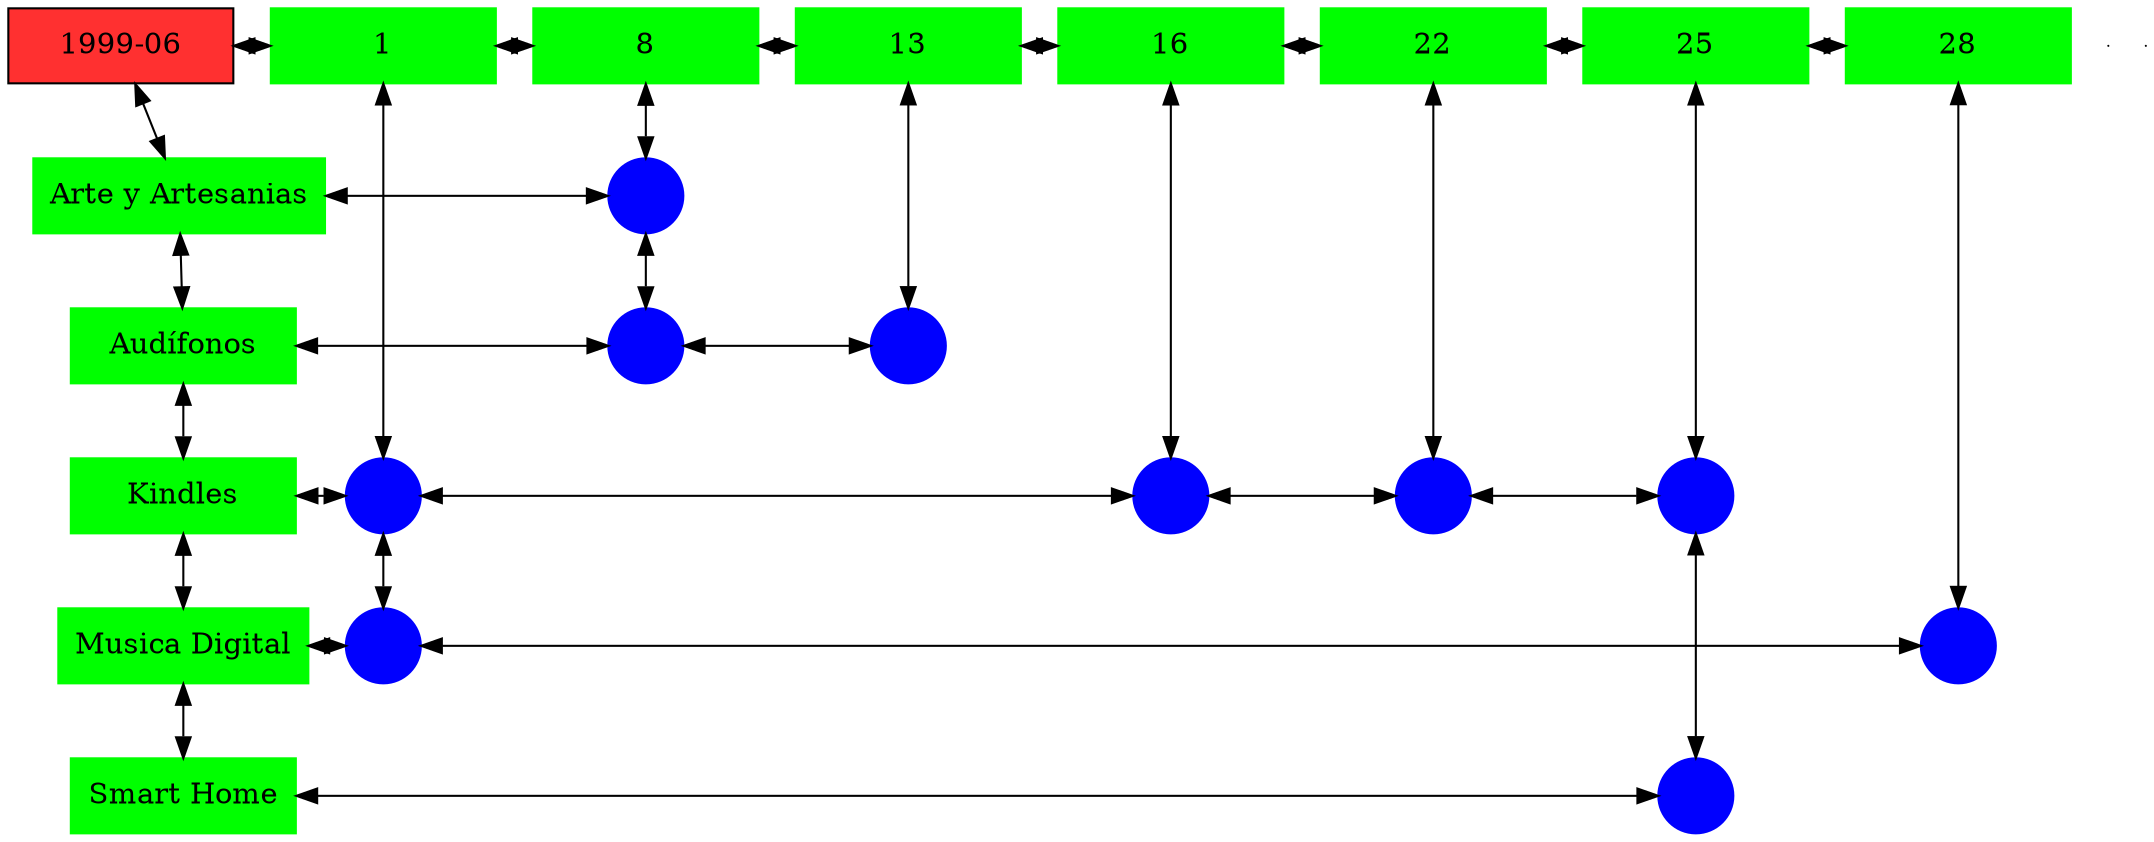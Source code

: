 digraph G{
node[shape="box"];
nodeMt[ label = "1999-06", width = 1.5, style = filled, fillcolor = firebrick1, group = 1 ];
e0[ shape = point, width = 0 ];
e1[ shape = point, width = 0 ];
node0xc001e88190[label="1",color=green,style =filled,width = 1.5 group=1];
nodeMt->node0xc001e88190[dir="both"];
{rank=same;nodeMt;node0xc001e88190;}
node0xc002021040[label="8",color=green,style =filled,width = 1.5 group=8];
node0xc001e88190->node0xc002021040[dir="both"];
{rank=same;node0xc001e88190;node0xc002021040;}
node0xc0020bfb30[label="13",color=green,style =filled,width = 1.5 group=13];
node0xc002021040->node0xc0020bfb30[dir="both"];
{rank=same;node0xc002021040;node0xc0020bfb30;}
node0xc001ea60f0[label="16",color=green,style =filled,width = 1.5 group=16];
node0xc0020bfb30->node0xc001ea60f0[dir="both"];
{rank=same;node0xc0020bfb30;node0xc001ea60f0;}
node0xc0022bd900[label="22",color=green,style =filled,width = 1.5 group=22];
node0xc001ea60f0->node0xc0022bd900[dir="both"];
{rank=same;node0xc001ea60f0;node0xc0022bd900;}
node0xc00200fea0[label="25",color=green,style =filled,width = 1.5 group=25];
node0xc0022bd900->node0xc00200fea0[dir="both"];
{rank=same;node0xc0022bd900;node0xc00200fea0;}
node0xc001ff3e00[label="28",color=green,style =filled,width = 1.5 group=28];
node0xc00200fea0->node0xc001ff3e00[dir="both"];
{rank=same;node0xc00200fea0;node0xc001ff3e00;}
node0xc002063130[label="Arte y Artesanias",color=green,style =filled width = 1.5 group=1];
node0xc002064480[label="",color=blue,style =filled, width = 0.5 group=8 shape=circle];
node0xc002063130->node0xc002064480[dir="both"];
{rank=same;node0xc002063130;node0xc002064480;}
node0xc002020ff0[label="Audífonos",color=green,style =filled width = 1.5 group=1];
node0xc002026b00[label="",color=blue,style =filled, width = 0.5 group=8 shape=circle];
node0xc002020ff0->node0xc002026b00[dir="both"];
{rank=same;node0xc002020ff0;node0xc002026b00;}
node0xc0020bda80[label="",color=blue,style =filled, width = 0.5 group=13 shape=circle];
node0xc002026b00->node0xc0020bda80[dir="both"];
{rank=same;node0xc0020bda80;node0xc002026b00;}
node0xc001e88140[label="Kindles",color=green,style =filled width = 1.5 group=1];
node0xc001e75d00[label="",color=blue,style =filled, width = 0.5 group=1 shape=circle];
node0xc001e88140->node0xc001e75d00[dir="both"];
{rank=same;node0xc001e88140;node0xc001e75d00;}
node0xc001ea4180[label="",color=blue,style =filled, width = 0.5 group=16 shape=circle];
node0xc001e75d00->node0xc001ea4180[dir="both"];
{rank=same;node0xc001ea4180;node0xc001e75d00;}
node0xc0022c6880[label="",color=blue,style =filled, width = 0.5 group=22 shape=circle];
node0xc001ea4180->node0xc0022c6880[dir="both"];
{rank=same;node0xc0022c6880;node0xc001ea4180;}
node0xc00200dd00[label="",color=blue,style =filled, width = 0.5 group=25 shape=circle];
node0xc0022c6880->node0xc00200dd00[dir="both"];
{rank=same;node0xc00200dd00;node0xc0022c6880;}
node0xc001ff3db0[label="Musica Digital",color=green,style =filled width = 1.5 group=1];
node0xc002271480[label="",color=blue,style =filled, width = 0.5 group=1 shape=circle];
node0xc001ff3db0->node0xc002271480[dir="both"];
{rank=same;node0xc001ff3db0;node0xc002271480;}
node0xc001ff8e00[label="",color=blue,style =filled, width = 0.5 group=28 shape=circle];
node0xc002271480->node0xc001ff8e00[dir="both"];
{rank=same;node0xc001ff8e00;node0xc002271480;}
node0xc0022cc910[label="Smart Home",color=green,style =filled width = 1.5 group=1];
node0xc0022c7680[label="",color=blue,style =filled, width = 0.5 group=25 shape=circle];
node0xc0022cc910->node0xc0022c7680[dir="both"];
{rank=same;node0xc0022cc910;node0xc0022c7680;}
node0xc001e88190->node0xc001e75d00[dir="both"];
node0xc001e75d00->node0xc002271480[dir="both"];
node0xc002021040->node0xc002064480[dir="both"];
node0xc002064480->node0xc002026b00[dir="both"];
node0xc0020bfb30->node0xc0020bda80[dir="both"];
node0xc001ea60f0->node0xc001ea4180[dir="both"];
node0xc0022bd900->node0xc0022c6880[dir="both"];
node0xc00200fea0->node0xc00200dd00[dir="both"];
node0xc00200dd00->node0xc0022c7680[dir="both"];
node0xc001ff3e00->node0xc001ff8e00[dir="both"];
nodeMt->node0xc002063130[dir="both"];
node0xc002063130->node0xc002020ff0[dir="both"];
node0xc002020ff0->node0xc001e88140[dir="both"];
node0xc001e88140->node0xc001ff3db0[dir="both"];
node0xc001ff3db0->node0xc0022cc910[dir="both"];
}
